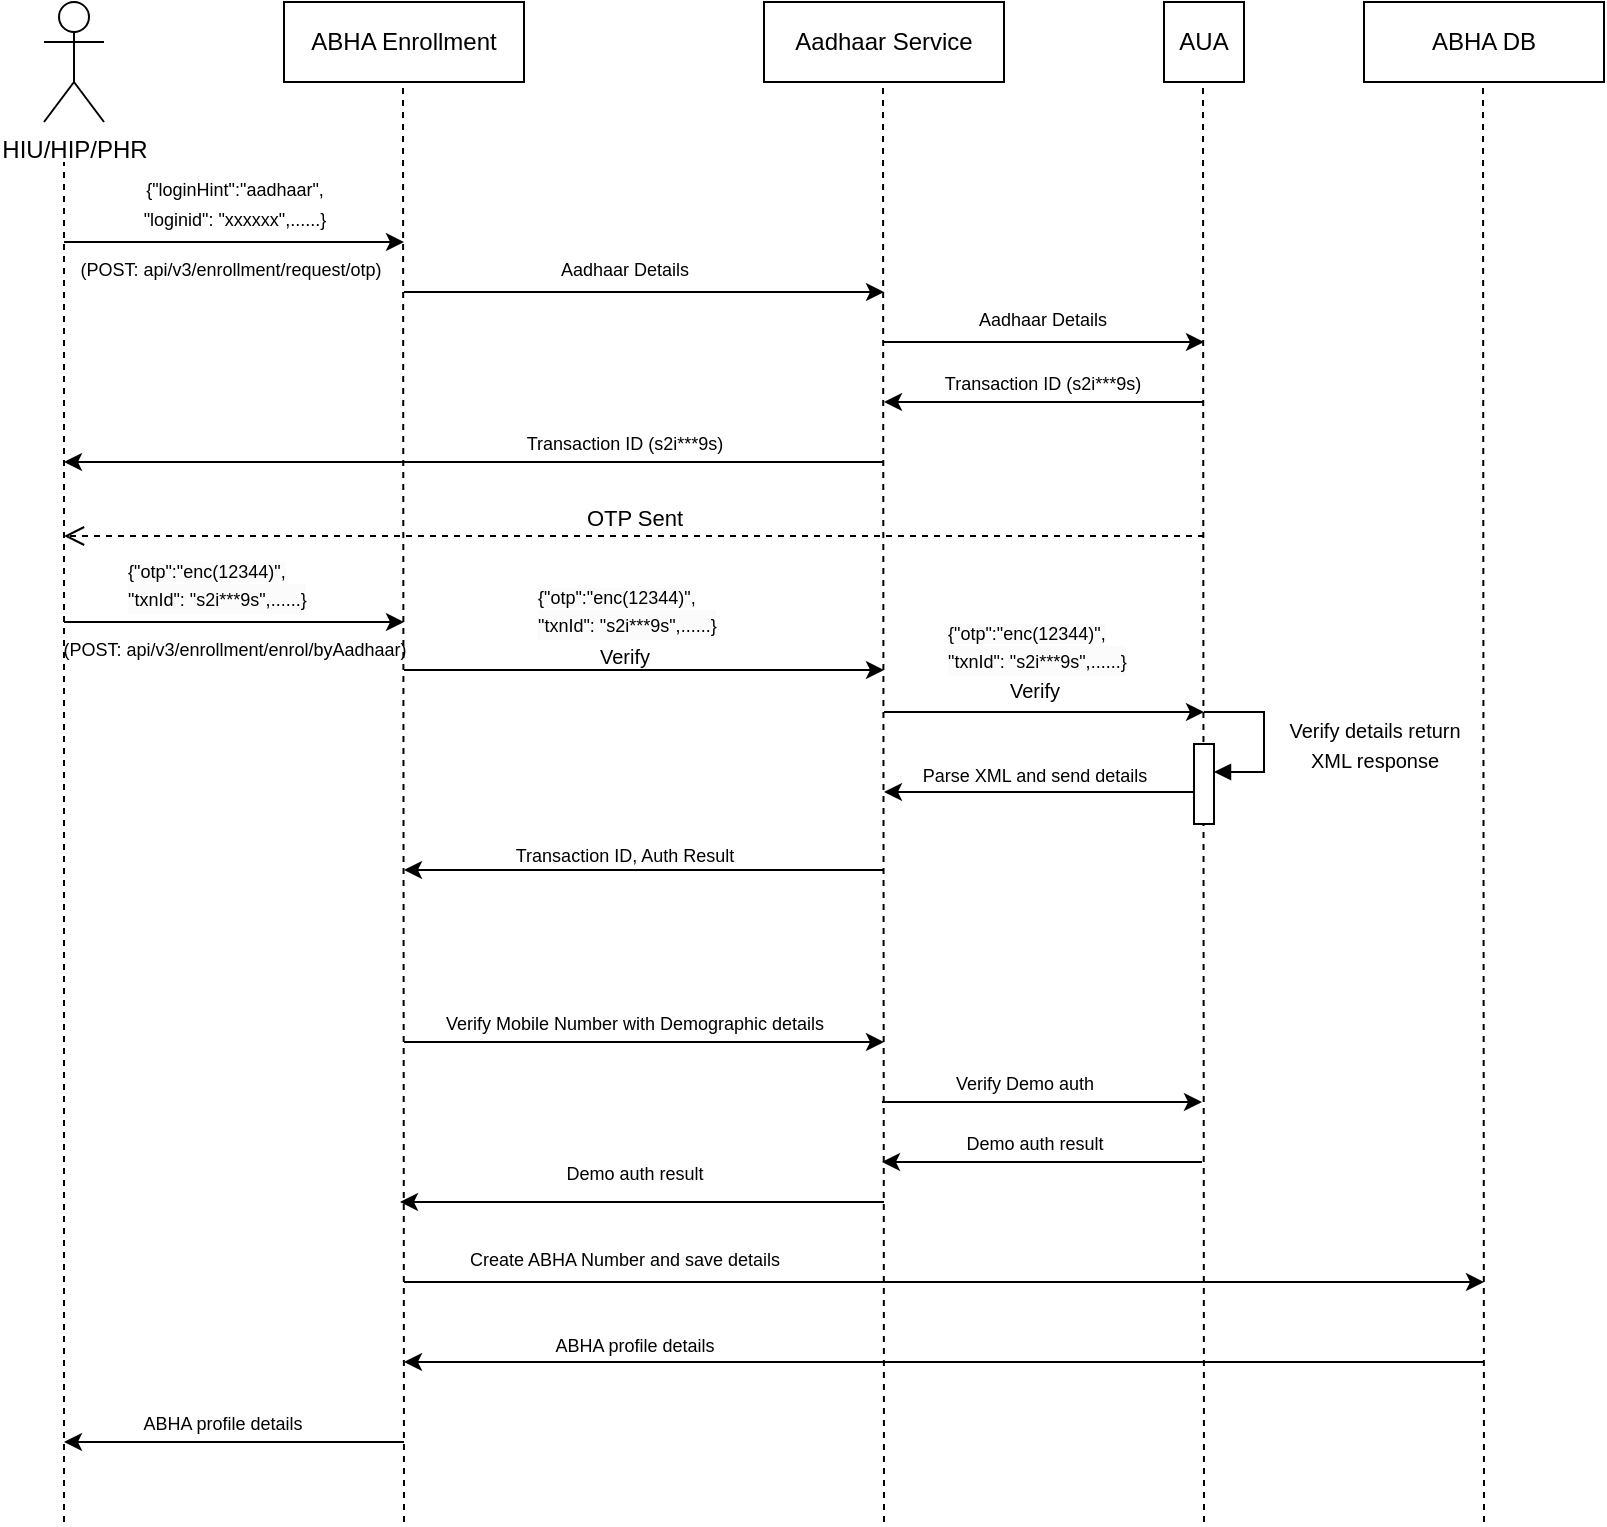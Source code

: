 <mxfile version="28.0.6">
  <diagram name="Page-1" id="BNmTlnDu3fxt7HeorDhI">
    <mxGraphModel dx="1025" dy="417" grid="1" gridSize="10" guides="1" tooltips="1" connect="1" arrows="1" fold="1" page="1" pageScale="1" pageWidth="850" pageHeight="1100" math="0" shadow="0">
      <root>
        <mxCell id="0" />
        <mxCell id="1" parent="0" />
        <mxCell id="bRZ4js3Sh1iDFJ2J73R_-1" value="HIU/HIP/PHR" style="shape=umlActor;verticalLabelPosition=bottom;verticalAlign=top;html=1;outlineConnect=0;" parent="1" vertex="1">
          <mxGeometry x="40" y="40" width="30" height="60" as="geometry" />
        </mxCell>
        <mxCell id="bRZ4js3Sh1iDFJ2J73R_-2" value="ABHA Enrollment" style="rounded=0;whiteSpace=wrap;html=1;" parent="1" vertex="1">
          <mxGeometry x="160" y="40" width="120" height="40" as="geometry" />
        </mxCell>
        <mxCell id="bRZ4js3Sh1iDFJ2J73R_-3" value="Aadhaar Service" style="rounded=0;whiteSpace=wrap;html=1;" parent="1" vertex="1">
          <mxGeometry x="400" y="40" width="120" height="40" as="geometry" />
        </mxCell>
        <mxCell id="bRZ4js3Sh1iDFJ2J73R_-4" value="AUA" style="rounded=0;whiteSpace=wrap;html=1;" parent="1" vertex="1">
          <mxGeometry x="600" y="40" width="40" height="40" as="geometry" />
        </mxCell>
        <mxCell id="bRZ4js3Sh1iDFJ2J73R_-5" value="ABHA DB" style="rounded=0;whiteSpace=wrap;html=1;" parent="1" vertex="1">
          <mxGeometry x="700" y="40" width="120" height="40" as="geometry" />
        </mxCell>
        <mxCell id="bRZ4js3Sh1iDFJ2J73R_-6" value="" style="endArrow=none;dashed=1;html=1;rounded=0;" parent="1" edge="1">
          <mxGeometry width="50" height="50" relative="1" as="geometry">
            <mxPoint x="50" y="800" as="sourcePoint" />
            <mxPoint x="50" y="120" as="targetPoint" />
          </mxGeometry>
        </mxCell>
        <mxCell id="bRZ4js3Sh1iDFJ2J73R_-7" value="" style="endArrow=none;dashed=1;html=1;rounded=0;" parent="1" edge="1">
          <mxGeometry width="50" height="50" relative="1" as="geometry">
            <mxPoint x="220" y="800" as="sourcePoint" />
            <mxPoint x="219.5" y="80" as="targetPoint" />
          </mxGeometry>
        </mxCell>
        <mxCell id="bRZ4js3Sh1iDFJ2J73R_-8" value="" style="endArrow=none;dashed=1;html=1;rounded=0;" parent="1" edge="1">
          <mxGeometry width="50" height="50" relative="1" as="geometry">
            <mxPoint x="460" y="800" as="sourcePoint" />
            <mxPoint x="459.5" y="80" as="targetPoint" />
          </mxGeometry>
        </mxCell>
        <mxCell id="bRZ4js3Sh1iDFJ2J73R_-9" value="" style="endArrow=none;dashed=1;html=1;rounded=0;" parent="1" edge="1">
          <mxGeometry width="50" height="50" relative="1" as="geometry">
            <mxPoint x="620" y="800" as="sourcePoint" />
            <mxPoint x="619.5" y="80" as="targetPoint" />
          </mxGeometry>
        </mxCell>
        <mxCell id="bRZ4js3Sh1iDFJ2J73R_-10" value="" style="endArrow=none;dashed=1;html=1;rounded=0;" parent="1" edge="1">
          <mxGeometry width="50" height="50" relative="1" as="geometry">
            <mxPoint x="760" y="800" as="sourcePoint" />
            <mxPoint x="759.5" y="80" as="targetPoint" />
          </mxGeometry>
        </mxCell>
        <mxCell id="bRZ4js3Sh1iDFJ2J73R_-11" value="" style="endArrow=classic;html=1;rounded=0;" parent="1" edge="1">
          <mxGeometry width="50" height="50" relative="1" as="geometry">
            <mxPoint x="50" y="160" as="sourcePoint" />
            <mxPoint x="220" y="160" as="targetPoint" />
          </mxGeometry>
        </mxCell>
        <mxCell id="bRZ4js3Sh1iDFJ2J73R_-12" value="" style="endArrow=classic;html=1;rounded=0;" parent="1" edge="1">
          <mxGeometry width="50" height="50" relative="1" as="geometry">
            <mxPoint x="220" y="185" as="sourcePoint" />
            <mxPoint x="460" y="185" as="targetPoint" />
          </mxGeometry>
        </mxCell>
        <mxCell id="bRZ4js3Sh1iDFJ2J73R_-13" value="" style="endArrow=classic;html=1;rounded=0;" parent="1" edge="1">
          <mxGeometry width="50" height="50" relative="1" as="geometry">
            <mxPoint x="460" y="210" as="sourcePoint" />
            <mxPoint x="620" y="210" as="targetPoint" />
          </mxGeometry>
        </mxCell>
        <mxCell id="bRZ4js3Sh1iDFJ2J73R_-14" value="" style="endArrow=classic;html=1;rounded=0;" parent="1" edge="1">
          <mxGeometry width="50" height="50" relative="1" as="geometry">
            <mxPoint x="620" y="240" as="sourcePoint" />
            <mxPoint x="460" y="240" as="targetPoint" />
          </mxGeometry>
        </mxCell>
        <mxCell id="bRZ4js3Sh1iDFJ2J73R_-15" value="" style="endArrow=classic;html=1;rounded=0;" parent="1" edge="1">
          <mxGeometry width="50" height="50" relative="1" as="geometry">
            <mxPoint x="460" y="270" as="sourcePoint" />
            <mxPoint x="50" y="270" as="targetPoint" />
          </mxGeometry>
        </mxCell>
        <mxCell id="bRZ4js3Sh1iDFJ2J73R_-16" value="OTP Sent" style="html=1;verticalAlign=bottom;endArrow=open;dashed=1;endSize=8;curved=0;rounded=0;" parent="1" edge="1">
          <mxGeometry relative="1" as="geometry">
            <mxPoint x="620" y="307" as="sourcePoint" />
            <mxPoint x="50" y="307" as="targetPoint" />
          </mxGeometry>
        </mxCell>
        <mxCell id="bRZ4js3Sh1iDFJ2J73R_-17" value="" style="endArrow=classic;html=1;rounded=0;" parent="1" edge="1">
          <mxGeometry width="50" height="50" relative="1" as="geometry">
            <mxPoint x="50" y="350" as="sourcePoint" />
            <mxPoint x="220" y="350" as="targetPoint" />
          </mxGeometry>
        </mxCell>
        <mxCell id="bRZ4js3Sh1iDFJ2J73R_-18" value="" style="endArrow=classic;html=1;rounded=0;" parent="1" edge="1">
          <mxGeometry width="50" height="50" relative="1" as="geometry">
            <mxPoint x="220" y="374" as="sourcePoint" />
            <mxPoint x="460" y="374" as="targetPoint" />
          </mxGeometry>
        </mxCell>
        <mxCell id="bRZ4js3Sh1iDFJ2J73R_-19" value="" style="endArrow=classic;html=1;rounded=0;" parent="1" edge="1">
          <mxGeometry width="50" height="50" relative="1" as="geometry">
            <mxPoint x="460" y="395" as="sourcePoint" />
            <mxPoint x="620" y="395" as="targetPoint" />
          </mxGeometry>
        </mxCell>
        <mxCell id="bRZ4js3Sh1iDFJ2J73R_-20" value="" style="endArrow=classic;html=1;rounded=0;" parent="1" edge="1">
          <mxGeometry width="50" height="50" relative="1" as="geometry">
            <mxPoint x="620" y="435" as="sourcePoint" />
            <mxPoint x="460" y="435" as="targetPoint" />
          </mxGeometry>
        </mxCell>
        <mxCell id="bRZ4js3Sh1iDFJ2J73R_-21" value="" style="html=1;points=[[0,0,0,0,5],[0,1,0,0,-5],[1,0,0,0,5],[1,1,0,0,-5]];perimeter=orthogonalPerimeter;outlineConnect=0;targetShapes=umlLifeline;portConstraint=eastwest;newEdgeStyle={&quot;curved&quot;:0,&quot;rounded&quot;:0};" parent="1" vertex="1">
          <mxGeometry x="615" y="411" width="10" height="40" as="geometry" />
        </mxCell>
        <mxCell id="bRZ4js3Sh1iDFJ2J73R_-22" value="" style="html=1;align=left;spacingLeft=2;endArrow=block;rounded=0;edgeStyle=orthogonalEdgeStyle;curved=0;rounded=0;" parent="1" edge="1">
          <mxGeometry relative="1" as="geometry">
            <mxPoint x="620" y="395" as="sourcePoint" />
            <Array as="points">
              <mxPoint x="650" y="425" />
            </Array>
            <mxPoint x="625" y="425" as="targetPoint" />
          </mxGeometry>
        </mxCell>
        <mxCell id="bRZ4js3Sh1iDFJ2J73R_-23" value="" style="endArrow=classic;html=1;rounded=0;" parent="1" edge="1">
          <mxGeometry width="50" height="50" relative="1" as="geometry">
            <mxPoint x="460" y="474" as="sourcePoint" />
            <mxPoint x="220" y="474" as="targetPoint" />
          </mxGeometry>
        </mxCell>
        <mxCell id="bRZ4js3Sh1iDFJ2J73R_-25" value="" style="endArrow=classic;html=1;rounded=0;" parent="1" edge="1">
          <mxGeometry width="50" height="50" relative="1" as="geometry">
            <mxPoint x="220" y="560" as="sourcePoint" />
            <mxPoint x="460" y="560" as="targetPoint" />
          </mxGeometry>
        </mxCell>
        <mxCell id="bRZ4js3Sh1iDFJ2J73R_-26" value="" style="endArrow=classic;html=1;rounded=0;" parent="1" edge="1">
          <mxGeometry width="50" height="50" relative="1" as="geometry">
            <mxPoint x="459" y="590" as="sourcePoint" />
            <mxPoint x="619" y="590" as="targetPoint" />
          </mxGeometry>
        </mxCell>
        <mxCell id="bRZ4js3Sh1iDFJ2J73R_-27" value="" style="endArrow=classic;html=1;rounded=0;" parent="1" edge="1">
          <mxGeometry width="50" height="50" relative="1" as="geometry">
            <mxPoint x="619" y="620" as="sourcePoint" />
            <mxPoint x="459" y="620" as="targetPoint" />
          </mxGeometry>
        </mxCell>
        <mxCell id="bRZ4js3Sh1iDFJ2J73R_-28" value="" style="endArrow=classic;html=1;rounded=0;" parent="1" edge="1">
          <mxGeometry width="50" height="50" relative="1" as="geometry">
            <mxPoint x="220" y="680" as="sourcePoint" />
            <mxPoint x="760" y="680" as="targetPoint" />
          </mxGeometry>
        </mxCell>
        <mxCell id="bRZ4js3Sh1iDFJ2J73R_-29" value="" style="endArrow=classic;html=1;rounded=0;" parent="1" edge="1">
          <mxGeometry width="50" height="50" relative="1" as="geometry">
            <mxPoint x="760" y="720" as="sourcePoint" />
            <mxPoint x="220" y="720" as="targetPoint" />
          </mxGeometry>
        </mxCell>
        <mxCell id="bRZ4js3Sh1iDFJ2J73R_-30" value="" style="endArrow=classic;html=1;rounded=0;" parent="1" edge="1">
          <mxGeometry width="50" height="50" relative="1" as="geometry">
            <mxPoint x="220" y="760" as="sourcePoint" />
            <mxPoint x="50" y="760" as="targetPoint" />
          </mxGeometry>
        </mxCell>
        <mxCell id="bRZ4js3Sh1iDFJ2J73R_-32" value="&lt;font style=&quot;font-size: 9px;&quot;&gt;{&quot;loginHint&quot;:&quot;aadhaar&quot;,&lt;/font&gt;&lt;div&gt;&lt;font style=&quot;font-size: 9px;&quot;&gt;&quot;loginid&quot;: &quot;xxxxxx&quot;,&lt;/font&gt;&lt;font style=&quot;background-color: initial; font-size: 9px;&quot;&gt;......&lt;/font&gt;&lt;span style=&quot;background-color: initial; font-size: 9px;&quot;&gt;}&lt;/span&gt;&lt;/div&gt;" style="text;html=1;align=center;verticalAlign=middle;resizable=0;points=[];autosize=1;strokeColor=none;fillColor=none;" parent="1" vertex="1">
          <mxGeometry x="80" y="120" width="110" height="40" as="geometry" />
        </mxCell>
        <mxCell id="bRZ4js3Sh1iDFJ2J73R_-33" value="&lt;font style=&quot;font-size: 9px;&quot;&gt;(POST: api/v3/enrollment/request/otp)&lt;/font&gt;" style="text;html=1;align=center;verticalAlign=middle;resizable=0;points=[];autosize=1;strokeColor=none;fillColor=none;" parent="1" vertex="1">
          <mxGeometry x="48" y="158" width="170" height="30" as="geometry" />
        </mxCell>
        <mxCell id="bRZ4js3Sh1iDFJ2J73R_-34" value="&lt;font style=&quot;font-size: 9px;&quot;&gt;Aadhaar Details&lt;/font&gt;" style="text;html=1;align=center;verticalAlign=middle;resizable=0;points=[];autosize=1;strokeColor=none;fillColor=none;" parent="1" vertex="1">
          <mxGeometry x="285" y="158" width="90" height="30" as="geometry" />
        </mxCell>
        <mxCell id="bRZ4js3Sh1iDFJ2J73R_-35" value="&lt;font style=&quot;font-size: 9px;&quot;&gt;Aadhaar Details&lt;/font&gt;" style="text;html=1;align=center;verticalAlign=middle;resizable=0;points=[];autosize=1;strokeColor=none;fillColor=none;" parent="1" vertex="1">
          <mxGeometry x="494" y="183" width="90" height="30" as="geometry" />
        </mxCell>
        <mxCell id="bRZ4js3Sh1iDFJ2J73R_-36" value="&lt;font style=&quot;font-size: 9px;&quot;&gt;Transaction ID (s2i***9s)&lt;/font&gt;" style="text;html=1;align=center;verticalAlign=middle;resizable=0;points=[];autosize=1;strokeColor=none;fillColor=none;" parent="1" vertex="1">
          <mxGeometry x="479" y="215" width="120" height="30" as="geometry" />
        </mxCell>
        <mxCell id="bRZ4js3Sh1iDFJ2J73R_-37" value="&lt;font style=&quot;font-size: 9px;&quot;&gt;Transaction ID&amp;nbsp;&lt;/font&gt;&lt;span style=&quot;font-size: 9px;&quot;&gt;(s2i***9s)&lt;/span&gt;" style="text;html=1;align=center;verticalAlign=middle;resizable=0;points=[];autosize=1;strokeColor=none;fillColor=none;" parent="1" vertex="1">
          <mxGeometry x="270" y="245" width="120" height="30" as="geometry" />
        </mxCell>
        <mxCell id="bRZ4js3Sh1iDFJ2J73R_-38" value="&lt;font style=&quot;forced-color-adjust: none; color: rgb(0, 0, 0); font-family: Helvetica; font-style: normal; font-variant-ligatures: normal; font-variant-caps: normal; font-weight: 400; letter-spacing: normal; orphans: 2; text-align: center; text-indent: 0px; text-transform: none; widows: 2; word-spacing: 0px; -webkit-text-stroke-width: 0px; white-space: nowrap; background-color: rgb(251, 251, 251); text-decoration-thickness: initial; text-decoration-style: initial; text-decoration-color: initial; font-size: 9px;&quot;&gt;{&quot;otp&quot;:&quot;enc(12344)&quot;,&lt;/font&gt;&lt;div style=&quot;forced-color-adjust: none; color: rgb(0, 0, 0); font-family: Helvetica; font-size: 12px; font-style: normal; font-variant-ligatures: normal; font-variant-caps: normal; font-weight: 400; letter-spacing: normal; orphans: 2; text-align: center; text-indent: 0px; text-transform: none; widows: 2; word-spacing: 0px; -webkit-text-stroke-width: 0px; white-space: nowrap; background-color: rgb(251, 251, 251); text-decoration-thickness: initial; text-decoration-style: initial; text-decoration-color: initial;&quot;&gt;&lt;font style=&quot;forced-color-adjust: none; font-size: 9px;&quot;&gt;&quot;txnId&quot;: &quot;s2i***9s&quot;,&lt;/font&gt;&lt;font style=&quot;forced-color-adjust: none; background-color: initial; font-size: 9px;&quot;&gt;......&lt;/font&gt;&lt;span style=&quot;forced-color-adjust: none; background-color: initial; font-size: 9px;&quot;&gt;}&lt;/span&gt;&lt;/div&gt;" style="text;whiteSpace=wrap;html=1;" parent="1" vertex="1">
          <mxGeometry x="80" y="310" width="120" height="50" as="geometry" />
        </mxCell>
        <mxCell id="bRZ4js3Sh1iDFJ2J73R_-39" value="&lt;font style=&quot;font-size: 9px;&quot;&gt;(POST: api/v3/enrollment/enrol/byAadhaar)&lt;/font&gt;" style="text;html=1;align=center;verticalAlign=middle;resizable=0;points=[];autosize=1;strokeColor=none;fillColor=none;" parent="1" vertex="1">
          <mxGeometry x="35" y="348" width="200" height="30" as="geometry" />
        </mxCell>
        <mxCell id="bRZ4js3Sh1iDFJ2J73R_-40" value="&lt;font style=&quot;forced-color-adjust: none; color: rgb(0, 0, 0); font-family: Helvetica; font-style: normal; font-variant-ligatures: normal; font-variant-caps: normal; font-weight: 400; letter-spacing: normal; orphans: 2; text-align: center; text-indent: 0px; text-transform: none; widows: 2; word-spacing: 0px; -webkit-text-stroke-width: 0px; white-space: nowrap; background-color: rgb(251, 251, 251); text-decoration-thickness: initial; text-decoration-style: initial; text-decoration-color: initial; font-size: 9px;&quot;&gt;{&quot;otp&quot;:&quot;enc(12344)&quot;,&lt;/font&gt;&lt;div style=&quot;forced-color-adjust: none; color: rgb(0, 0, 0); font-family: Helvetica; font-size: 12px; font-style: normal; font-variant-ligatures: normal; font-variant-caps: normal; font-weight: 400; letter-spacing: normal; orphans: 2; text-align: center; text-indent: 0px; text-transform: none; widows: 2; word-spacing: 0px; -webkit-text-stroke-width: 0px; white-space: nowrap; background-color: rgb(251, 251, 251); text-decoration-thickness: initial; text-decoration-style: initial; text-decoration-color: initial;&quot;&gt;&lt;font style=&quot;forced-color-adjust: none; font-size: 9px;&quot;&gt;&quot;txnId&quot;: &quot;s2i***9s&quot;,&lt;/font&gt;&lt;font style=&quot;forced-color-adjust: none; background-color: initial; font-size: 9px;&quot;&gt;......&lt;/font&gt;&lt;span style=&quot;forced-color-adjust: none; background-color: initial; font-size: 9px;&quot;&gt;}&lt;/span&gt;&lt;/div&gt;" style="text;whiteSpace=wrap;html=1;" parent="1" vertex="1">
          <mxGeometry x="285" y="323" width="120" height="50" as="geometry" />
        </mxCell>
        <mxCell id="bRZ4js3Sh1iDFJ2J73R_-41" value="&lt;font size=&quot;1&quot;&gt;Verify&lt;/font&gt;" style="text;html=1;align=center;verticalAlign=middle;resizable=0;points=[];autosize=1;strokeColor=none;fillColor=none;" parent="1" vertex="1">
          <mxGeometry x="305" y="352" width="50" height="30" as="geometry" />
        </mxCell>
        <mxCell id="bRZ4js3Sh1iDFJ2J73R_-42" value="&lt;font style=&quot;forced-color-adjust: none; color: rgb(0, 0, 0); font-family: Helvetica; font-style: normal; font-variant-ligatures: normal; font-variant-caps: normal; font-weight: 400; letter-spacing: normal; orphans: 2; text-align: center; text-indent: 0px; text-transform: none; widows: 2; word-spacing: 0px; -webkit-text-stroke-width: 0px; white-space: nowrap; background-color: rgb(251, 251, 251); text-decoration-thickness: initial; text-decoration-style: initial; text-decoration-color: initial; font-size: 9px;&quot;&gt;{&quot;otp&quot;:&quot;enc(12344)&quot;,&lt;/font&gt;&lt;div style=&quot;forced-color-adjust: none; color: rgb(0, 0, 0); font-family: Helvetica; font-size: 12px; font-style: normal; font-variant-ligatures: normal; font-variant-caps: normal; font-weight: 400; letter-spacing: normal; orphans: 2; text-align: center; text-indent: 0px; text-transform: none; widows: 2; word-spacing: 0px; -webkit-text-stroke-width: 0px; white-space: nowrap; background-color: rgb(251, 251, 251); text-decoration-thickness: initial; text-decoration-style: initial; text-decoration-color: initial;&quot;&gt;&lt;font style=&quot;forced-color-adjust: none; font-size: 9px;&quot;&gt;&quot;txnId&quot;: &quot;s2i***9s&quot;,&lt;/font&gt;&lt;font style=&quot;forced-color-adjust: none; background-color: initial; font-size: 9px;&quot;&gt;......&lt;/font&gt;&lt;span style=&quot;forced-color-adjust: none; background-color: initial; font-size: 9px;&quot;&gt;}&lt;/span&gt;&lt;/div&gt;" style="text;whiteSpace=wrap;html=1;" parent="1" vertex="1">
          <mxGeometry x="490" y="341" width="120" height="50" as="geometry" />
        </mxCell>
        <mxCell id="bRZ4js3Sh1iDFJ2J73R_-43" value="&lt;font size=&quot;1&quot;&gt;Verify&lt;/font&gt;" style="text;html=1;align=center;verticalAlign=middle;resizable=0;points=[];autosize=1;strokeColor=none;fillColor=none;" parent="1" vertex="1">
          <mxGeometry x="510" y="369" width="50" height="30" as="geometry" />
        </mxCell>
        <mxCell id="bRZ4js3Sh1iDFJ2J73R_-44" value="&lt;font size=&quot;1&quot;&gt;Verify details return &lt;br&gt;XML response&lt;/font&gt;" style="text;html=1;align=center;verticalAlign=middle;resizable=0;points=[];autosize=1;strokeColor=none;fillColor=none;" parent="1" vertex="1">
          <mxGeometry x="650" y="391" width="110" height="40" as="geometry" />
        </mxCell>
        <mxCell id="bRZ4js3Sh1iDFJ2J73R_-45" value="&lt;font style=&quot;font-size: 9px;&quot;&gt;Parse XML and send details&lt;/font&gt;" style="text;html=1;align=center;verticalAlign=middle;resizable=0;points=[];autosize=1;strokeColor=none;fillColor=none;" parent="1" vertex="1">
          <mxGeometry x="465" y="411" width="140" height="30" as="geometry" />
        </mxCell>
        <mxCell id="bRZ4js3Sh1iDFJ2J73R_-46" value="&lt;font style=&quot;font-size: 9px;&quot;&gt;Transaction ID, Auth Result&lt;/font&gt;" style="text;html=1;align=center;verticalAlign=middle;resizable=0;points=[];autosize=1;strokeColor=none;fillColor=none;" parent="1" vertex="1">
          <mxGeometry x="265" y="451" width="130" height="30" as="geometry" />
        </mxCell>
        <mxCell id="bRZ4js3Sh1iDFJ2J73R_-47" value="&lt;font style=&quot;font-size: 9px;&quot;&gt;Verify Mobile Number with Demographic details&lt;/font&gt;" style="text;html=1;align=center;verticalAlign=middle;resizable=0;points=[];autosize=1;strokeColor=none;fillColor=none;" parent="1" vertex="1">
          <mxGeometry x="230" y="535" width="210" height="30" as="geometry" />
        </mxCell>
        <mxCell id="bRZ4js3Sh1iDFJ2J73R_-48" value="&lt;font style=&quot;font-size: 9px;&quot;&gt;Verify Demo auth&lt;/font&gt;" style="text;html=1;align=center;verticalAlign=middle;resizable=0;points=[];autosize=1;strokeColor=none;fillColor=none;" parent="1" vertex="1">
          <mxGeometry x="485" y="565" width="90" height="30" as="geometry" />
        </mxCell>
        <mxCell id="bRZ4js3Sh1iDFJ2J73R_-49" value="&lt;font style=&quot;font-size: 9px;&quot;&gt;Demo auth result&lt;/font&gt;" style="text;html=1;align=center;verticalAlign=middle;resizable=0;points=[];autosize=1;strokeColor=none;fillColor=none;" parent="1" vertex="1">
          <mxGeometry x="490" y="595" width="90" height="30" as="geometry" />
        </mxCell>
        <mxCell id="bRZ4js3Sh1iDFJ2J73R_-51" value="" style="endArrow=classic;html=1;rounded=0;" parent="1" edge="1">
          <mxGeometry width="50" height="50" relative="1" as="geometry">
            <mxPoint x="460" y="640" as="sourcePoint" />
            <mxPoint x="218" y="640" as="targetPoint" />
          </mxGeometry>
        </mxCell>
        <mxCell id="bRZ4js3Sh1iDFJ2J73R_-52" value="&lt;font style=&quot;font-size: 9px;&quot;&gt;Demo auth result&lt;/font&gt;" style="text;html=1;align=center;verticalAlign=middle;resizable=0;points=[];autosize=1;strokeColor=none;fillColor=none;" parent="1" vertex="1">
          <mxGeometry x="290" y="610" width="90" height="30" as="geometry" />
        </mxCell>
        <mxCell id="bRZ4js3Sh1iDFJ2J73R_-53" value="&lt;font style=&quot;font-size: 9px;&quot;&gt;Create ABHA Number and save details&lt;/font&gt;" style="text;html=1;align=center;verticalAlign=middle;resizable=0;points=[];autosize=1;strokeColor=none;fillColor=none;" parent="1" vertex="1">
          <mxGeometry x="240" y="653" width="180" height="30" as="geometry" />
        </mxCell>
        <mxCell id="bRZ4js3Sh1iDFJ2J73R_-54" value="&lt;font style=&quot;font-size: 9px;&quot;&gt;ABHA profile details&lt;/font&gt;" style="text;html=1;align=center;verticalAlign=middle;resizable=0;points=[];autosize=1;strokeColor=none;fillColor=none;" parent="1" vertex="1">
          <mxGeometry x="285" y="696" width="100" height="30" as="geometry" />
        </mxCell>
        <mxCell id="bRZ4js3Sh1iDFJ2J73R_-55" value="&lt;font style=&quot;font-size: 9px;&quot;&gt;ABHA profile details&lt;/font&gt;" style="text;html=1;align=center;verticalAlign=middle;resizable=0;points=[];autosize=1;strokeColor=none;fillColor=none;" parent="1" vertex="1">
          <mxGeometry x="79" y="735" width="100" height="30" as="geometry" />
        </mxCell>
      </root>
    </mxGraphModel>
  </diagram>
</mxfile>
